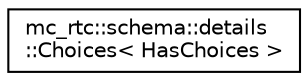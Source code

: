 digraph "Graphical Class Hierarchy"
{
 // INTERACTIVE_SVG=YES
 // LATEX_PDF_SIZE
  edge [fontname="Helvetica",fontsize="10",labelfontname="Helvetica",labelfontsize="10"];
  node [fontname="Helvetica",fontsize="10",shape=record];
  rankdir="LR";
  Node0 [label="mc_rtc::schema::details\l::Choices\< HasChoices \>",height=0.2,width=0.4,color="black", fillcolor="white", style="filled",URL="$structmc__rtc_1_1schema_1_1details_1_1Choices.html",tooltip=" "];
}
